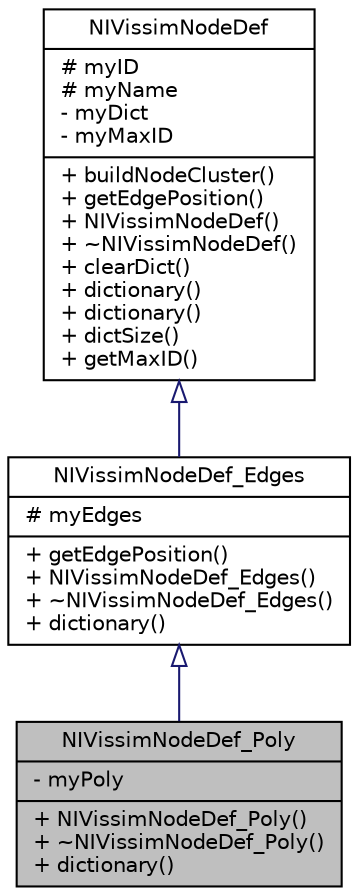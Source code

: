 digraph "NIVissimNodeDef_Poly"
{
  edge [fontname="Helvetica",fontsize="10",labelfontname="Helvetica",labelfontsize="10"];
  node [fontname="Helvetica",fontsize="10",shape=record];
  Node0 [label="{NIVissimNodeDef_Poly\n|- myPoly\l|+ NIVissimNodeDef_Poly()\l+ ~NIVissimNodeDef_Poly()\l+ dictionary()\l}",height=0.2,width=0.4,color="black", fillcolor="grey75", style="filled", fontcolor="black"];
  Node1 -> Node0 [dir="back",color="midnightblue",fontsize="10",style="solid",arrowtail="onormal",fontname="Helvetica"];
  Node1 [label="{NIVissimNodeDef_Edges\n|# myEdges\l|+ getEdgePosition()\l+ NIVissimNodeDef_Edges()\l+ ~NIVissimNodeDef_Edges()\l+ dictionary()\l}",height=0.2,width=0.4,color="black", fillcolor="white", style="filled",URL="$d6/d52/class_n_i_vissim_node_def___edges.html"];
  Node2 -> Node1 [dir="back",color="midnightblue",fontsize="10",style="solid",arrowtail="onormal",fontname="Helvetica"];
  Node2 [label="{NIVissimNodeDef\n|# myID\l# myName\l- myDict\l- myMaxID\l|+ buildNodeCluster()\l+ getEdgePosition()\l+ NIVissimNodeDef()\l+ ~NIVissimNodeDef()\l+ clearDict()\l+ dictionary()\l+ dictionary()\l+ dictSize()\l+ getMaxID()\l}",height=0.2,width=0.4,color="black", fillcolor="white", style="filled",URL="$d8/dcf/class_n_i_vissim_node_def.html"];
}
